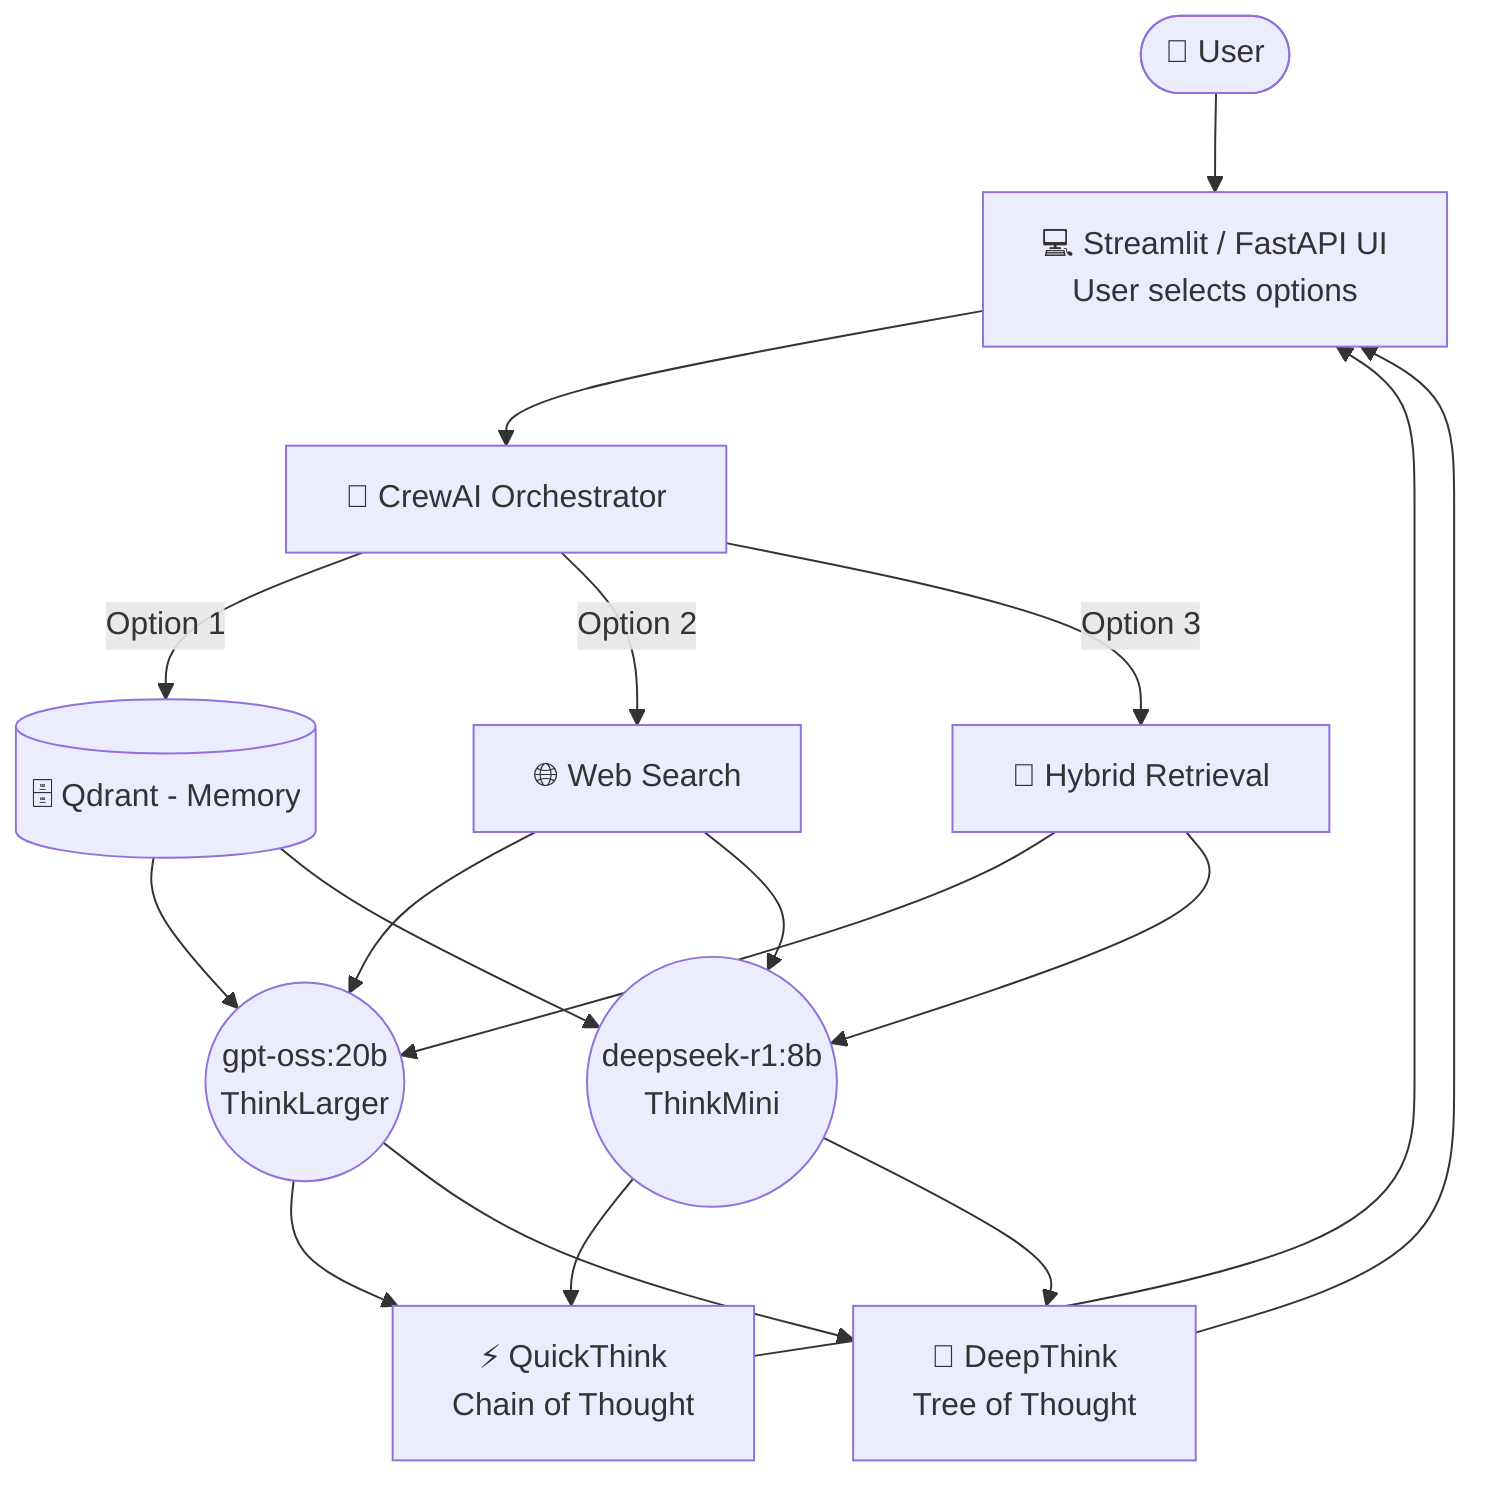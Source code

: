 ---
config:
  layout: dagre
---
flowchart TB
    User(["🧑 User"]) --> UI["💻 Streamlit / FastAPI UI\nUser selects options"]
    UI --> CrewAI["🤖 CrewAI Orchestrator"]
    CrewAI -- Option 1 --> Qdrant[("🗄️ Qdrant - Memory")]
    CrewAI -- Option 2 --> WebSearch["🌐 Web Search"]
    CrewAI -- Option 3 --> Hybrid["🔀 Hybrid Retrieval"]
    Qdrant --> Reasoning1(("gpt-oss:20b\nThinkLarger")) & Reasoning2(("deepseek-r1:8b\nThinkMini"))
    WebSearch --> Reasoning1 & Reasoning2
    Hybrid --> Reasoning1 & Reasoning2
    Reasoning1 --> QuickThink["⚡ QuickThink\nChain of Thought"] & DeepThink["🌳 DeepThink\nTree of Thought"]
    Reasoning2 --> QuickThink & DeepThink
    QuickThink --> UI
    DeepThink --> UI